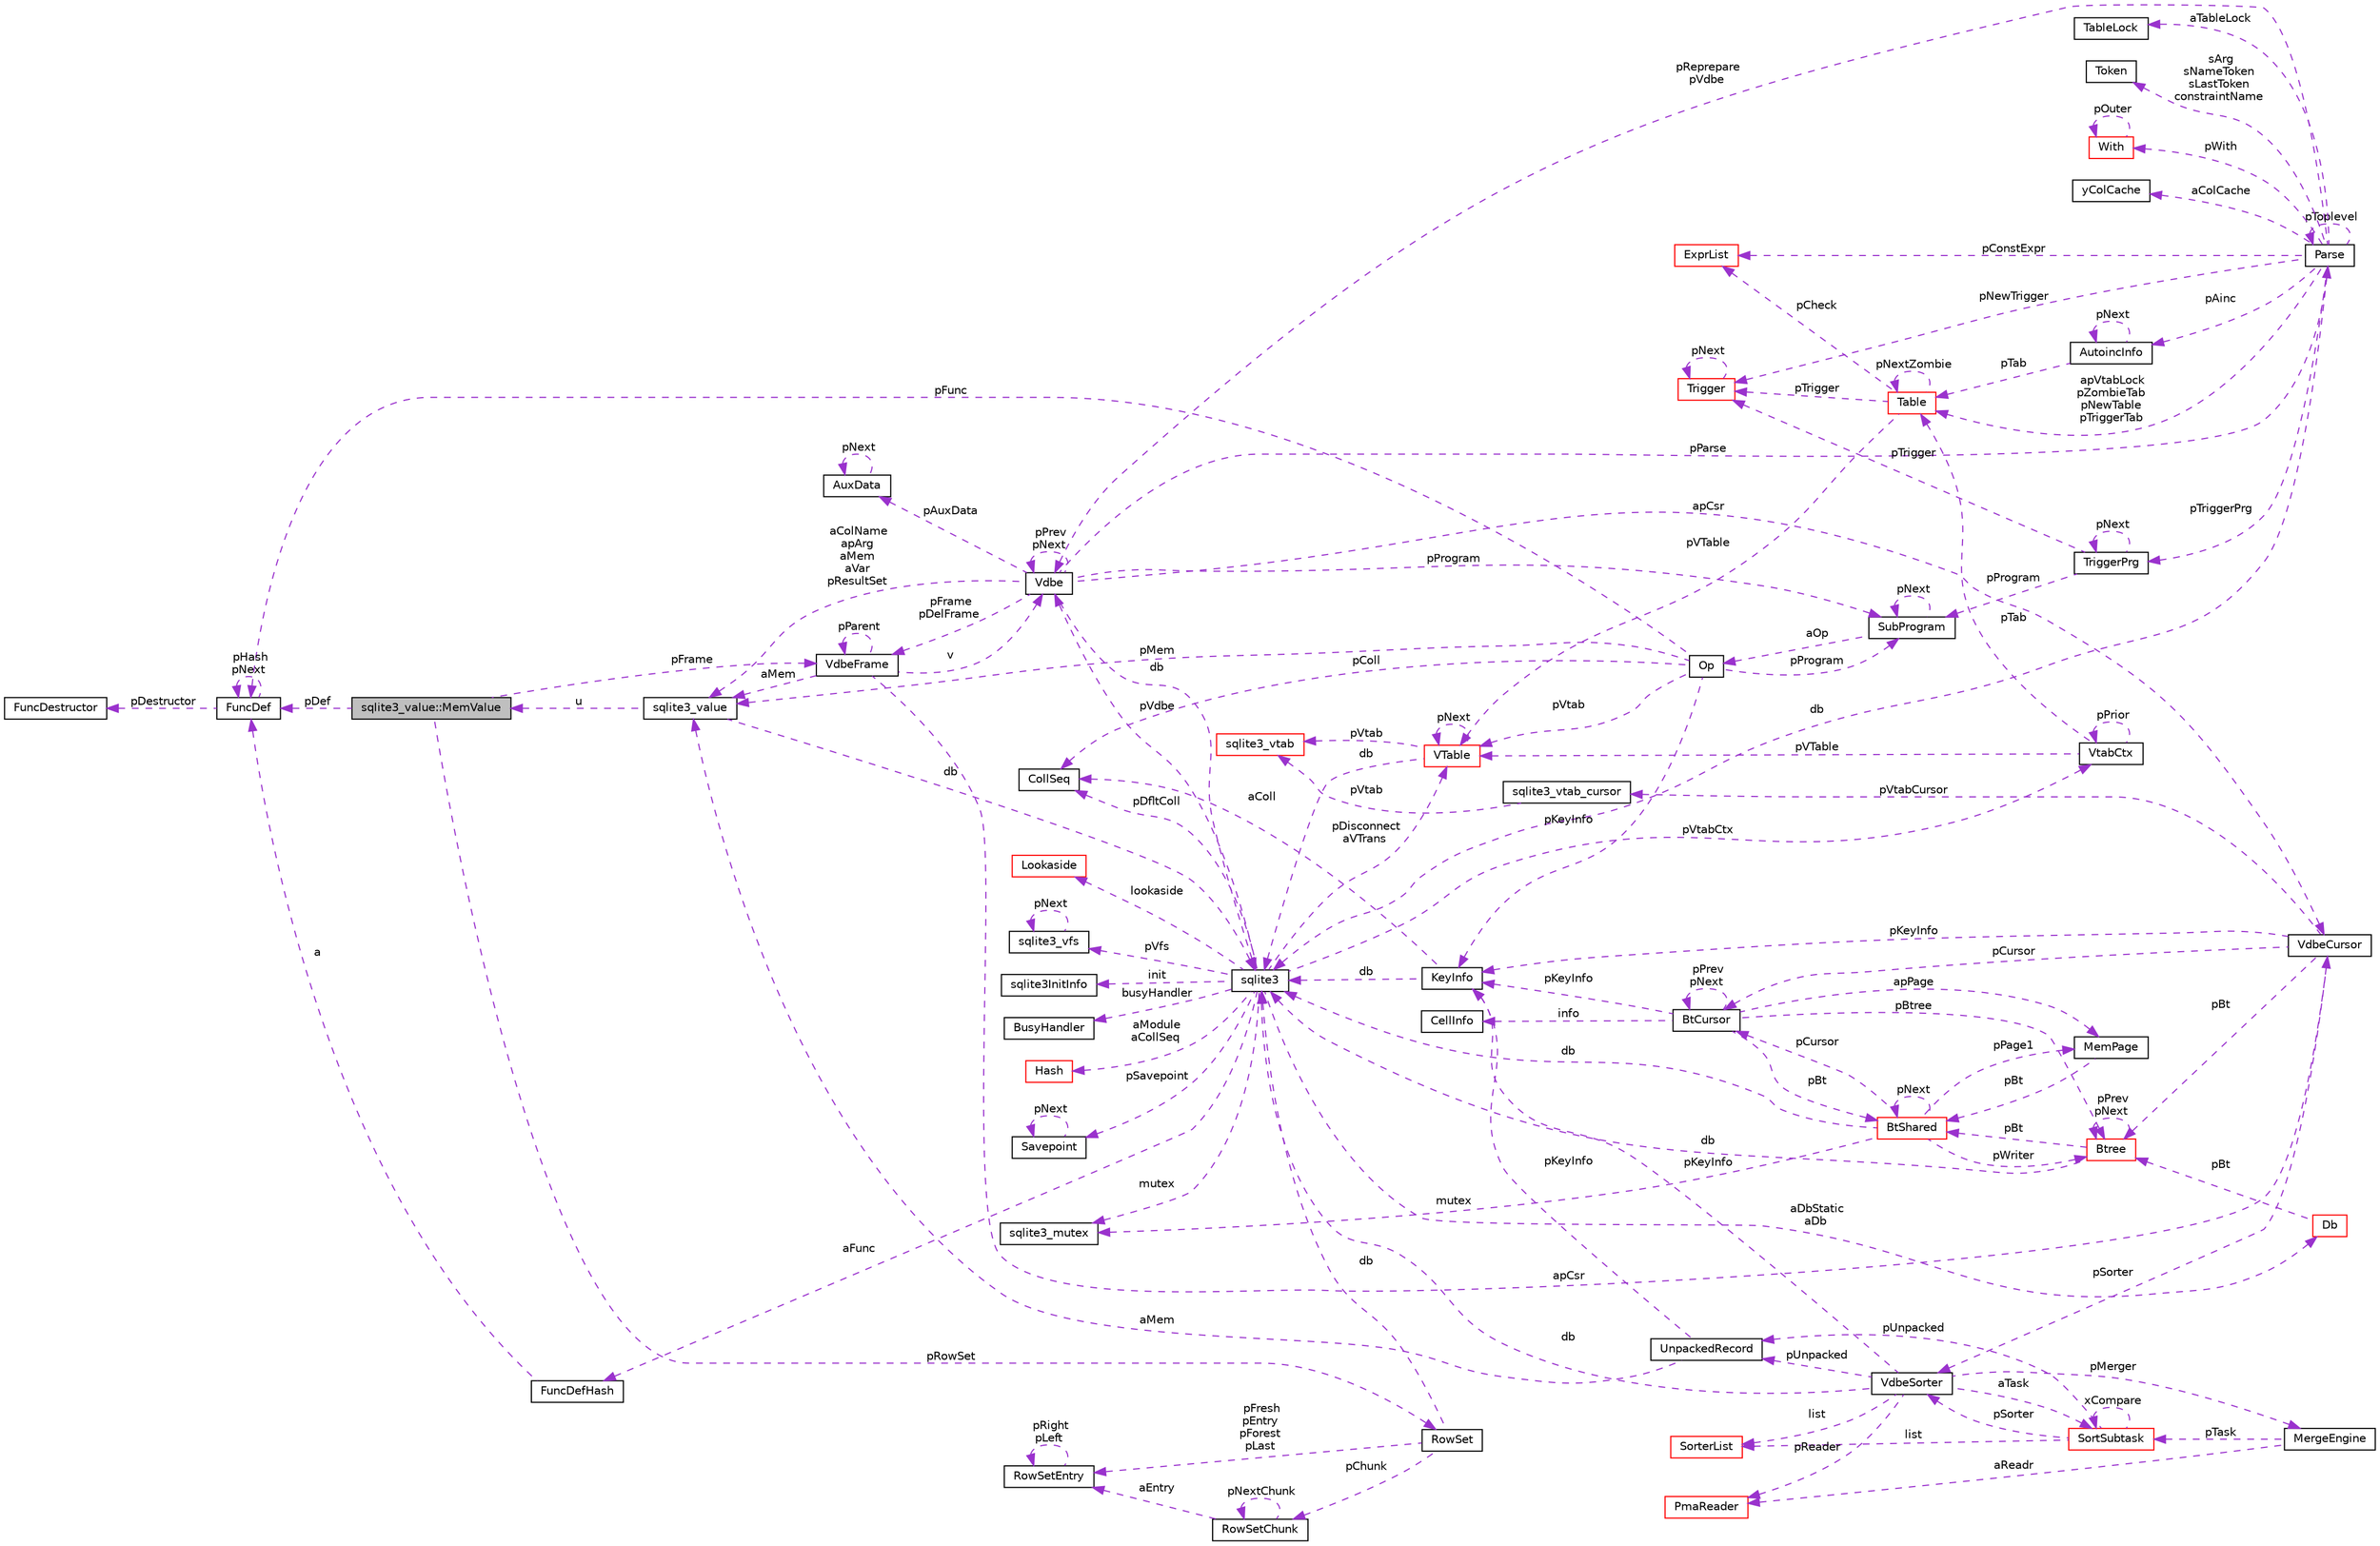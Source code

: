 digraph "sqlite3_value::MemValue"
{
  edge [fontname="Helvetica",fontsize="10",labelfontname="Helvetica",labelfontsize="10"];
  node [fontname="Helvetica",fontsize="10",shape=record];
  rankdir="LR";
  Node1 [label="sqlite3_value::MemValue",height=0.2,width=0.4,color="black", fillcolor="grey75", style="filled", fontcolor="black"];
  Node2 -> Node1 [dir="back",color="darkorchid3",fontsize="10",style="dashed",label=" pFrame" ,fontname="Helvetica"];
  Node2 [label="VdbeFrame",height=0.2,width=0.4,color="black", fillcolor="white", style="filled",URL="$struct_vdbe_frame.html"];
  Node3 -> Node2 [dir="back",color="darkorchid3",fontsize="10",style="dashed",label=" aMem" ,fontname="Helvetica"];
  Node3 [label="sqlite3_value",height=0.2,width=0.4,color="black", fillcolor="white", style="filled",URL="$struct_mem.html"];
  Node1 -> Node3 [dir="back",color="darkorchid3",fontsize="10",style="dashed",label=" u" ,fontname="Helvetica"];
  Node4 -> Node3 [dir="back",color="darkorchid3",fontsize="10",style="dashed",label=" db" ,fontname="Helvetica"];
  Node4 [label="sqlite3",height=0.2,width=0.4,color="black", fillcolor="white", style="filled",URL="$structsqlite3.html"];
  Node5 -> Node4 [dir="back",color="darkorchid3",fontsize="10",style="dashed",label=" pVdbe" ,fontname="Helvetica"];
  Node5 [label="Vdbe",height=0.2,width=0.4,color="black", fillcolor="white", style="filled",URL="$struct_vdbe.html"];
  Node5 -> Node5 [dir="back",color="darkorchid3",fontsize="10",style="dashed",label=" pPrev\npNext" ,fontname="Helvetica"];
  Node3 -> Node5 [dir="back",color="darkorchid3",fontsize="10",style="dashed",label=" aColName\napArg\naMem\naVar\npResultSet" ,fontname="Helvetica"];
  Node4 -> Node5 [dir="back",color="darkorchid3",fontsize="10",style="dashed",label=" db" ,fontname="Helvetica"];
  Node2 -> Node5 [dir="back",color="darkorchid3",fontsize="10",style="dashed",label=" pFrame\npDelFrame" ,fontname="Helvetica"];
  Node6 -> Node5 [dir="back",color="darkorchid3",fontsize="10",style="dashed",label=" pAuxData" ,fontname="Helvetica"];
  Node6 [label="AuxData",height=0.2,width=0.4,color="black", fillcolor="white", style="filled",URL="$struct_aux_data.html"];
  Node6 -> Node6 [dir="back",color="darkorchid3",fontsize="10",style="dashed",label=" pNext" ,fontname="Helvetica"];
  Node7 -> Node5 [dir="back",color="darkorchid3",fontsize="10",style="dashed",label=" pProgram" ,fontname="Helvetica"];
  Node7 [label="SubProgram",height=0.2,width=0.4,color="black", fillcolor="white", style="filled",URL="$struct_sub_program.html"];
  Node7 -> Node7 [dir="back",color="darkorchid3",fontsize="10",style="dashed",label=" pNext" ,fontname="Helvetica"];
  Node8 -> Node7 [dir="back",color="darkorchid3",fontsize="10",style="dashed",label=" aOp" ,fontname="Helvetica"];
  Node8 [label="Op",height=0.2,width=0.4,color="black", fillcolor="white", style="filled",URL="$struct_vdbe_op.html"];
  Node3 -> Node8 [dir="back",color="darkorchid3",fontsize="10",style="dashed",label=" pMem" ,fontname="Helvetica"];
  Node9 -> Node8 [dir="back",color="darkorchid3",fontsize="10",style="dashed",label=" pColl" ,fontname="Helvetica"];
  Node9 [label="CollSeq",height=0.2,width=0.4,color="black", fillcolor="white", style="filled",URL="$struct_coll_seq.html"];
  Node10 -> Node8 [dir="back",color="darkorchid3",fontsize="10",style="dashed",label=" pVtab" ,fontname="Helvetica"];
  Node10 [label="VTable",height=0.2,width=0.4,color="red", fillcolor="white", style="filled",URL="$struct_v_table.html"];
  Node4 -> Node10 [dir="back",color="darkorchid3",fontsize="10",style="dashed",label=" db" ,fontname="Helvetica"];
  Node10 -> Node10 [dir="back",color="darkorchid3",fontsize="10",style="dashed",label=" pNext" ,fontname="Helvetica"];
  Node11 -> Node10 [dir="back",color="darkorchid3",fontsize="10",style="dashed",label=" pVtab" ,fontname="Helvetica"];
  Node11 [label="sqlite3_vtab",height=0.2,width=0.4,color="red", fillcolor="white", style="filled",URL="$structsqlite3__vtab.html"];
  Node7 -> Node8 [dir="back",color="darkorchid3",fontsize="10",style="dashed",label=" pProgram" ,fontname="Helvetica"];
  Node12 -> Node8 [dir="back",color="darkorchid3",fontsize="10",style="dashed",label=" pKeyInfo" ,fontname="Helvetica"];
  Node12 [label="KeyInfo",height=0.2,width=0.4,color="black", fillcolor="white", style="filled",URL="$struct_key_info.html"];
  Node4 -> Node12 [dir="back",color="darkorchid3",fontsize="10",style="dashed",label=" db" ,fontname="Helvetica"];
  Node9 -> Node12 [dir="back",color="darkorchid3",fontsize="10",style="dashed",label=" aColl" ,fontname="Helvetica"];
  Node13 -> Node8 [dir="back",color="darkorchid3",fontsize="10",style="dashed",label=" pFunc" ,fontname="Helvetica"];
  Node13 [label="FuncDef",height=0.2,width=0.4,color="black", fillcolor="white", style="filled",URL="$struct_func_def.html"];
  Node14 -> Node13 [dir="back",color="darkorchid3",fontsize="10",style="dashed",label=" pDestructor" ,fontname="Helvetica"];
  Node14 [label="FuncDestructor",height=0.2,width=0.4,color="black", fillcolor="white", style="filled",URL="$struct_func_destructor.html"];
  Node13 -> Node13 [dir="back",color="darkorchid3",fontsize="10",style="dashed",label=" pHash\npNext" ,fontname="Helvetica"];
  Node15 -> Node5 [dir="back",color="darkorchid3",fontsize="10",style="dashed",label=" apCsr" ,fontname="Helvetica"];
  Node15 [label="VdbeCursor",height=0.2,width=0.4,color="black", fillcolor="white", style="filled",URL="$struct_vdbe_cursor.html"];
  Node16 -> Node15 [dir="back",color="darkorchid3",fontsize="10",style="dashed",label=" pCursor" ,fontname="Helvetica"];
  Node16 [label="BtCursor",height=0.2,width=0.4,color="black", fillcolor="white", style="filled",URL="$struct_bt_cursor.html"];
  Node16 -> Node16 [dir="back",color="darkorchid3",fontsize="10",style="dashed",label=" pPrev\npNext" ,fontname="Helvetica"];
  Node17 -> Node16 [dir="back",color="darkorchid3",fontsize="10",style="dashed",label=" info" ,fontname="Helvetica"];
  Node17 [label="CellInfo",height=0.2,width=0.4,color="black", fillcolor="white", style="filled",URL="$struct_cell_info.html"];
  Node18 -> Node16 [dir="back",color="darkorchid3",fontsize="10",style="dashed",label=" pBt" ,fontname="Helvetica"];
  Node18 [label="BtShared",height=0.2,width=0.4,color="red", fillcolor="white", style="filled",URL="$struct_bt_shared.html"];
  Node16 -> Node18 [dir="back",color="darkorchid3",fontsize="10",style="dashed",label=" pCursor" ,fontname="Helvetica"];
  Node18 -> Node18 [dir="back",color="darkorchid3",fontsize="10",style="dashed",label=" pNext" ,fontname="Helvetica"];
  Node4 -> Node18 [dir="back",color="darkorchid3",fontsize="10",style="dashed",label=" db" ,fontname="Helvetica"];
  Node19 -> Node18 [dir="back",color="darkorchid3",fontsize="10",style="dashed",label=" mutex" ,fontname="Helvetica"];
  Node19 [label="sqlite3_mutex",height=0.2,width=0.4,color="black", fillcolor="white", style="filled",URL="$structsqlite3__mutex.html"];
  Node20 -> Node18 [dir="back",color="darkorchid3",fontsize="10",style="dashed",label=" pPage1" ,fontname="Helvetica"];
  Node20 [label="MemPage",height=0.2,width=0.4,color="black", fillcolor="white", style="filled",URL="$struct_mem_page.html"];
  Node18 -> Node20 [dir="back",color="darkorchid3",fontsize="10",style="dashed",label=" pBt" ,fontname="Helvetica"];
  Node21 -> Node18 [dir="back",color="darkorchid3",fontsize="10",style="dashed",label=" pWriter" ,fontname="Helvetica"];
  Node21 [label="Btree",height=0.2,width=0.4,color="red", fillcolor="white", style="filled",URL="$struct_btree.html"];
  Node18 -> Node21 [dir="back",color="darkorchid3",fontsize="10",style="dashed",label=" pBt" ,fontname="Helvetica"];
  Node4 -> Node21 [dir="back",color="darkorchid3",fontsize="10",style="dashed",label=" db" ,fontname="Helvetica"];
  Node21 -> Node21 [dir="back",color="darkorchid3",fontsize="10",style="dashed",label=" pPrev\npNext" ,fontname="Helvetica"];
  Node20 -> Node16 [dir="back",color="darkorchid3",fontsize="10",style="dashed",label=" apPage" ,fontname="Helvetica"];
  Node12 -> Node16 [dir="back",color="darkorchid3",fontsize="10",style="dashed",label=" pKeyInfo" ,fontname="Helvetica"];
  Node21 -> Node16 [dir="back",color="darkorchid3",fontsize="10",style="dashed",label=" pBtree" ,fontname="Helvetica"];
  Node22 -> Node15 [dir="back",color="darkorchid3",fontsize="10",style="dashed",label=" pVtabCursor" ,fontname="Helvetica"];
  Node22 [label="sqlite3_vtab_cursor",height=0.2,width=0.4,color="black", fillcolor="white", style="filled",URL="$structsqlite3__vtab__cursor.html"];
  Node11 -> Node22 [dir="back",color="darkorchid3",fontsize="10",style="dashed",label=" pVtab" ,fontname="Helvetica"];
  Node23 -> Node15 [dir="back",color="darkorchid3",fontsize="10",style="dashed",label=" pSorter" ,fontname="Helvetica"];
  Node23 [label="VdbeSorter",height=0.2,width=0.4,color="black", fillcolor="white", style="filled",URL="$struct_vdbe_sorter.html"];
  Node24 -> Node23 [dir="back",color="darkorchid3",fontsize="10",style="dashed",label=" list" ,fontname="Helvetica"];
  Node24 [label="SorterList",height=0.2,width=0.4,color="red", fillcolor="white", style="filled",URL="$struct_sorter_list.html"];
  Node4 -> Node23 [dir="back",color="darkorchid3",fontsize="10",style="dashed",label=" db" ,fontname="Helvetica"];
  Node25 -> Node23 [dir="back",color="darkorchid3",fontsize="10",style="dashed",label=" pMerger" ,fontname="Helvetica"];
  Node25 [label="MergeEngine",height=0.2,width=0.4,color="black", fillcolor="white", style="filled",URL="$struct_merge_engine.html"];
  Node26 -> Node25 [dir="back",color="darkorchid3",fontsize="10",style="dashed",label=" aReadr" ,fontname="Helvetica"];
  Node26 [label="PmaReader",height=0.2,width=0.4,color="red", fillcolor="white", style="filled",URL="$struct_pma_reader.html"];
  Node27 -> Node25 [dir="back",color="darkorchid3",fontsize="10",style="dashed",label=" pTask" ,fontname="Helvetica"];
  Node27 [label="SortSubtask",height=0.2,width=0.4,color="red", fillcolor="white", style="filled",URL="$struct_sort_subtask.html"];
  Node24 -> Node27 [dir="back",color="darkorchid3",fontsize="10",style="dashed",label=" list" ,fontname="Helvetica"];
  Node23 -> Node27 [dir="back",color="darkorchid3",fontsize="10",style="dashed",label=" pSorter" ,fontname="Helvetica"];
  Node28 -> Node27 [dir="back",color="darkorchid3",fontsize="10",style="dashed",label=" pUnpacked" ,fontname="Helvetica"];
  Node28 [label="UnpackedRecord",height=0.2,width=0.4,color="black", fillcolor="white", style="filled",URL="$struct_unpacked_record.html"];
  Node3 -> Node28 [dir="back",color="darkorchid3",fontsize="10",style="dashed",label=" aMem" ,fontname="Helvetica"];
  Node12 -> Node28 [dir="back",color="darkorchid3",fontsize="10",style="dashed",label=" pKeyInfo" ,fontname="Helvetica"];
  Node27 -> Node27 [dir="back",color="darkorchid3",fontsize="10",style="dashed",label=" xCompare" ,fontname="Helvetica"];
  Node26 -> Node23 [dir="back",color="darkorchid3",fontsize="10",style="dashed",label=" pReader" ,fontname="Helvetica"];
  Node12 -> Node23 [dir="back",color="darkorchid3",fontsize="10",style="dashed",label=" pKeyInfo" ,fontname="Helvetica"];
  Node28 -> Node23 [dir="back",color="darkorchid3",fontsize="10",style="dashed",label=" pUnpacked" ,fontname="Helvetica"];
  Node27 -> Node23 [dir="back",color="darkorchid3",fontsize="10",style="dashed",label=" aTask" ,fontname="Helvetica"];
  Node12 -> Node15 [dir="back",color="darkorchid3",fontsize="10",style="dashed",label=" pKeyInfo" ,fontname="Helvetica"];
  Node21 -> Node15 [dir="back",color="darkorchid3",fontsize="10",style="dashed",label=" pBt" ,fontname="Helvetica"];
  Node29 -> Node5 [dir="back",color="darkorchid3",fontsize="10",style="dashed",label=" pParse" ,fontname="Helvetica"];
  Node29 [label="Parse",height=0.2,width=0.4,color="black", fillcolor="white", style="filled",URL="$struct_parse.html"];
  Node5 -> Node29 [dir="back",color="darkorchid3",fontsize="10",style="dashed",label=" pReprepare\npVdbe" ,fontname="Helvetica"];
  Node4 -> Node29 [dir="back",color="darkorchid3",fontsize="10",style="dashed",label=" db" ,fontname="Helvetica"];
  Node30 -> Node29 [dir="back",color="darkorchid3",fontsize="10",style="dashed",label=" aTableLock" ,fontname="Helvetica"];
  Node30 [label="TableLock",height=0.2,width=0.4,color="black", fillcolor="white", style="filled",URL="$struct_table_lock.html"];
  Node31 -> Node29 [dir="back",color="darkorchid3",fontsize="10",style="dashed",label=" sArg\nsNameToken\nsLastToken\nconstraintName" ,fontname="Helvetica"];
  Node31 [label="Token",height=0.2,width=0.4,color="black", fillcolor="white", style="filled",URL="$struct_token.html"];
  Node32 -> Node29 [dir="back",color="darkorchid3",fontsize="10",style="dashed",label=" pWith" ,fontname="Helvetica"];
  Node32 [label="With",height=0.2,width=0.4,color="red", fillcolor="white", style="filled",URL="$struct_with.html"];
  Node32 -> Node32 [dir="back",color="darkorchid3",fontsize="10",style="dashed",label=" pOuter" ,fontname="Helvetica"];
  Node33 -> Node29 [dir="back",color="darkorchid3",fontsize="10",style="dashed",label=" aColCache" ,fontname="Helvetica"];
  Node33 [label="yColCache",height=0.2,width=0.4,color="black", fillcolor="white", style="filled",URL="$struct_parse_1_1y_col_cache.html"];
  Node34 -> Node29 [dir="back",color="darkorchid3",fontsize="10",style="dashed",label=" apVtabLock\npZombieTab\npNewTable\npTriggerTab" ,fontname="Helvetica"];
  Node34 [label="Table",height=0.2,width=0.4,color="red", fillcolor="white", style="filled",URL="$struct_table.html"];
  Node10 -> Node34 [dir="back",color="darkorchid3",fontsize="10",style="dashed",label=" pVTable" ,fontname="Helvetica"];
  Node34 -> Node34 [dir="back",color="darkorchid3",fontsize="10",style="dashed",label=" pNextZombie" ,fontname="Helvetica"];
  Node35 -> Node34 [dir="back",color="darkorchid3",fontsize="10",style="dashed",label=" pTrigger" ,fontname="Helvetica"];
  Node35 [label="Trigger",height=0.2,width=0.4,color="red", fillcolor="white", style="filled",URL="$struct_trigger.html"];
  Node35 -> Node35 [dir="back",color="darkorchid3",fontsize="10",style="dashed",label=" pNext" ,fontname="Helvetica"];
  Node36 -> Node34 [dir="back",color="darkorchid3",fontsize="10",style="dashed",label=" pCheck" ,fontname="Helvetica"];
  Node36 [label="ExprList",height=0.2,width=0.4,color="red", fillcolor="white", style="filled",URL="$struct_expr_list.html"];
  Node35 -> Node29 [dir="back",color="darkorchid3",fontsize="10",style="dashed",label=" pNewTrigger" ,fontname="Helvetica"];
  Node37 -> Node29 [dir="back",color="darkorchid3",fontsize="10",style="dashed",label=" pTriggerPrg" ,fontname="Helvetica"];
  Node37 [label="TriggerPrg",height=0.2,width=0.4,color="black", fillcolor="white", style="filled",URL="$struct_trigger_prg.html"];
  Node7 -> Node37 [dir="back",color="darkorchid3",fontsize="10",style="dashed",label=" pProgram" ,fontname="Helvetica"];
  Node35 -> Node37 [dir="back",color="darkorchid3",fontsize="10",style="dashed",label=" pTrigger" ,fontname="Helvetica"];
  Node37 -> Node37 [dir="back",color="darkorchid3",fontsize="10",style="dashed",label=" pNext" ,fontname="Helvetica"];
  Node38 -> Node29 [dir="back",color="darkorchid3",fontsize="10",style="dashed",label=" pAinc" ,fontname="Helvetica"];
  Node38 [label="AutoincInfo",height=0.2,width=0.4,color="black", fillcolor="white", style="filled",URL="$struct_autoinc_info.html"];
  Node34 -> Node38 [dir="back",color="darkorchid3",fontsize="10",style="dashed",label=" pTab" ,fontname="Helvetica"];
  Node38 -> Node38 [dir="back",color="darkorchid3",fontsize="10",style="dashed",label=" pNext" ,fontname="Helvetica"];
  Node36 -> Node29 [dir="back",color="darkorchid3",fontsize="10",style="dashed",label=" pConstExpr" ,fontname="Helvetica"];
  Node29 -> Node29 [dir="back",color="darkorchid3",fontsize="10",style="dashed",label=" pToplevel" ,fontname="Helvetica"];
  Node39 -> Node4 [dir="back",color="darkorchid3",fontsize="10",style="dashed",label=" pSavepoint" ,fontname="Helvetica"];
  Node39 [label="Savepoint",height=0.2,width=0.4,color="black", fillcolor="white", style="filled",URL="$struct_savepoint.html"];
  Node39 -> Node39 [dir="back",color="darkorchid3",fontsize="10",style="dashed",label=" pNext" ,fontname="Helvetica"];
  Node40 -> Node4 [dir="back",color="darkorchid3",fontsize="10",style="dashed",label=" aFunc" ,fontname="Helvetica"];
  Node40 [label="FuncDefHash",height=0.2,width=0.4,color="black", fillcolor="white", style="filled",URL="$struct_func_def_hash.html"];
  Node13 -> Node40 [dir="back",color="darkorchid3",fontsize="10",style="dashed",label=" a" ,fontname="Helvetica"];
  Node41 -> Node4 [dir="back",color="darkorchid3",fontsize="10",style="dashed",label=" lookaside" ,fontname="Helvetica"];
  Node41 [label="Lookaside",height=0.2,width=0.4,color="red", fillcolor="white", style="filled",URL="$struct_lookaside.html"];
  Node19 -> Node4 [dir="back",color="darkorchid3",fontsize="10",style="dashed",label=" mutex" ,fontname="Helvetica"];
  Node42 -> Node4 [dir="back",color="darkorchid3",fontsize="10",style="dashed",label=" pVfs" ,fontname="Helvetica"];
  Node42 [label="sqlite3_vfs",height=0.2,width=0.4,color="black", fillcolor="white", style="filled",URL="$structsqlite3__vfs.html"];
  Node42 -> Node42 [dir="back",color="darkorchid3",fontsize="10",style="dashed",label=" pNext" ,fontname="Helvetica"];
  Node43 -> Node4 [dir="back",color="darkorchid3",fontsize="10",style="dashed",label=" init" ,fontname="Helvetica"];
  Node43 [label="sqlite3InitInfo",height=0.2,width=0.4,color="black", fillcolor="white", style="filled",URL="$structsqlite3_1_1sqlite3_init_info.html"];
  Node44 -> Node4 [dir="back",color="darkorchid3",fontsize="10",style="dashed",label=" busyHandler" ,fontname="Helvetica"];
  Node44 [label="BusyHandler",height=0.2,width=0.4,color="black", fillcolor="white", style="filled",URL="$struct_busy_handler.html"];
  Node45 -> Node4 [dir="back",color="darkorchid3",fontsize="10",style="dashed",label=" pVtabCtx" ,fontname="Helvetica"];
  Node45 [label="VtabCtx",height=0.2,width=0.4,color="black", fillcolor="white", style="filled",URL="$struct_vtab_ctx.html"];
  Node45 -> Node45 [dir="back",color="darkorchid3",fontsize="10",style="dashed",label=" pPrior" ,fontname="Helvetica"];
  Node10 -> Node45 [dir="back",color="darkorchid3",fontsize="10",style="dashed",label=" pVTable" ,fontname="Helvetica"];
  Node34 -> Node45 [dir="back",color="darkorchid3",fontsize="10",style="dashed",label=" pTab" ,fontname="Helvetica"];
  Node9 -> Node4 [dir="back",color="darkorchid3",fontsize="10",style="dashed",label=" pDfltColl" ,fontname="Helvetica"];
  Node10 -> Node4 [dir="back",color="darkorchid3",fontsize="10",style="dashed",label=" pDisconnect\naVTrans" ,fontname="Helvetica"];
  Node46 -> Node4 [dir="back",color="darkorchid3",fontsize="10",style="dashed",label=" aDbStatic\naDb" ,fontname="Helvetica"];
  Node46 [label="Db",height=0.2,width=0.4,color="red", fillcolor="white", style="filled",URL="$struct_db.html"];
  Node21 -> Node46 [dir="back",color="darkorchid3",fontsize="10",style="dashed",label=" pBt" ,fontname="Helvetica"];
  Node47 -> Node4 [dir="back",color="darkorchid3",fontsize="10",style="dashed",label=" aModule\naCollSeq" ,fontname="Helvetica"];
  Node47 [label="Hash",height=0.2,width=0.4,color="red", fillcolor="white", style="filled",URL="$struct_hash.html"];
  Node5 -> Node2 [dir="back",color="darkorchid3",fontsize="10",style="dashed",label=" v" ,fontname="Helvetica"];
  Node2 -> Node2 [dir="back",color="darkorchid3",fontsize="10",style="dashed",label=" pParent" ,fontname="Helvetica"];
  Node15 -> Node2 [dir="back",color="darkorchid3",fontsize="10",style="dashed",label=" apCsr" ,fontname="Helvetica"];
  Node48 -> Node1 [dir="back",color="darkorchid3",fontsize="10",style="dashed",label=" pRowSet" ,fontname="Helvetica"];
  Node48 [label="RowSet",height=0.2,width=0.4,color="black", fillcolor="white", style="filled",URL="$struct_row_set.html"];
  Node4 -> Node48 [dir="back",color="darkorchid3",fontsize="10",style="dashed",label=" db" ,fontname="Helvetica"];
  Node49 -> Node48 [dir="back",color="darkorchid3",fontsize="10",style="dashed",label=" pChunk" ,fontname="Helvetica"];
  Node49 [label="RowSetChunk",height=0.2,width=0.4,color="black", fillcolor="white", style="filled",URL="$struct_row_set_chunk.html"];
  Node49 -> Node49 [dir="back",color="darkorchid3",fontsize="10",style="dashed",label=" pNextChunk" ,fontname="Helvetica"];
  Node50 -> Node49 [dir="back",color="darkorchid3",fontsize="10",style="dashed",label=" aEntry" ,fontname="Helvetica"];
  Node50 [label="RowSetEntry",height=0.2,width=0.4,color="black", fillcolor="white", style="filled",URL="$struct_row_set_entry.html"];
  Node50 -> Node50 [dir="back",color="darkorchid3",fontsize="10",style="dashed",label=" pRight\npLeft" ,fontname="Helvetica"];
  Node50 -> Node48 [dir="back",color="darkorchid3",fontsize="10",style="dashed",label=" pFresh\npEntry\npForest\npLast" ,fontname="Helvetica"];
  Node13 -> Node1 [dir="back",color="darkorchid3",fontsize="10",style="dashed",label=" pDef" ,fontname="Helvetica"];
}
